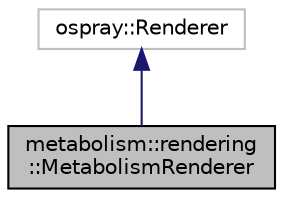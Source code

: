 digraph "metabolism::rendering::MetabolismRenderer"
{
 // LATEX_PDF_SIZE
  edge [fontname="Helvetica",fontsize="10",labelfontname="Helvetica",labelfontsize="10"];
  node [fontname="Helvetica",fontsize="10",shape=record];
  Node1 [label="metabolism::rendering\l::MetabolismRenderer",height=0.2,width=0.4,color="black", fillcolor="grey75", style="filled", fontcolor="black",tooltip="The MetabolismRenderer class allows visualization of atom Metabolism in the 3D scene."];
  Node2 -> Node1 [dir="back",color="midnightblue",fontsize="10",style="solid",fontname="Helvetica"];
  Node2 [label="ospray::Renderer",height=0.2,width=0.4,color="grey75", fillcolor="white", style="filled",tooltip=" "];
}
